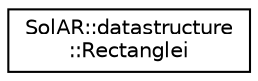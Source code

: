 digraph "Graphical Class Hierarchy"
{
  edge [fontname="Helvetica",fontsize="10",labelfontname="Helvetica",labelfontsize="10"];
  node [fontname="Helvetica",fontsize="10",shape=record];
  rankdir="LR";
  Node0 [label="SolAR::datastructure\l::Rectanglei",height=0.2,width=0.4,color="black", fillcolor="white", style="filled",URL="$struct_sol_a_r_1_1datastructure_1_1_rectanglei.html",tooltip="A 2D rectangle which size in defined with integers. "];
}
